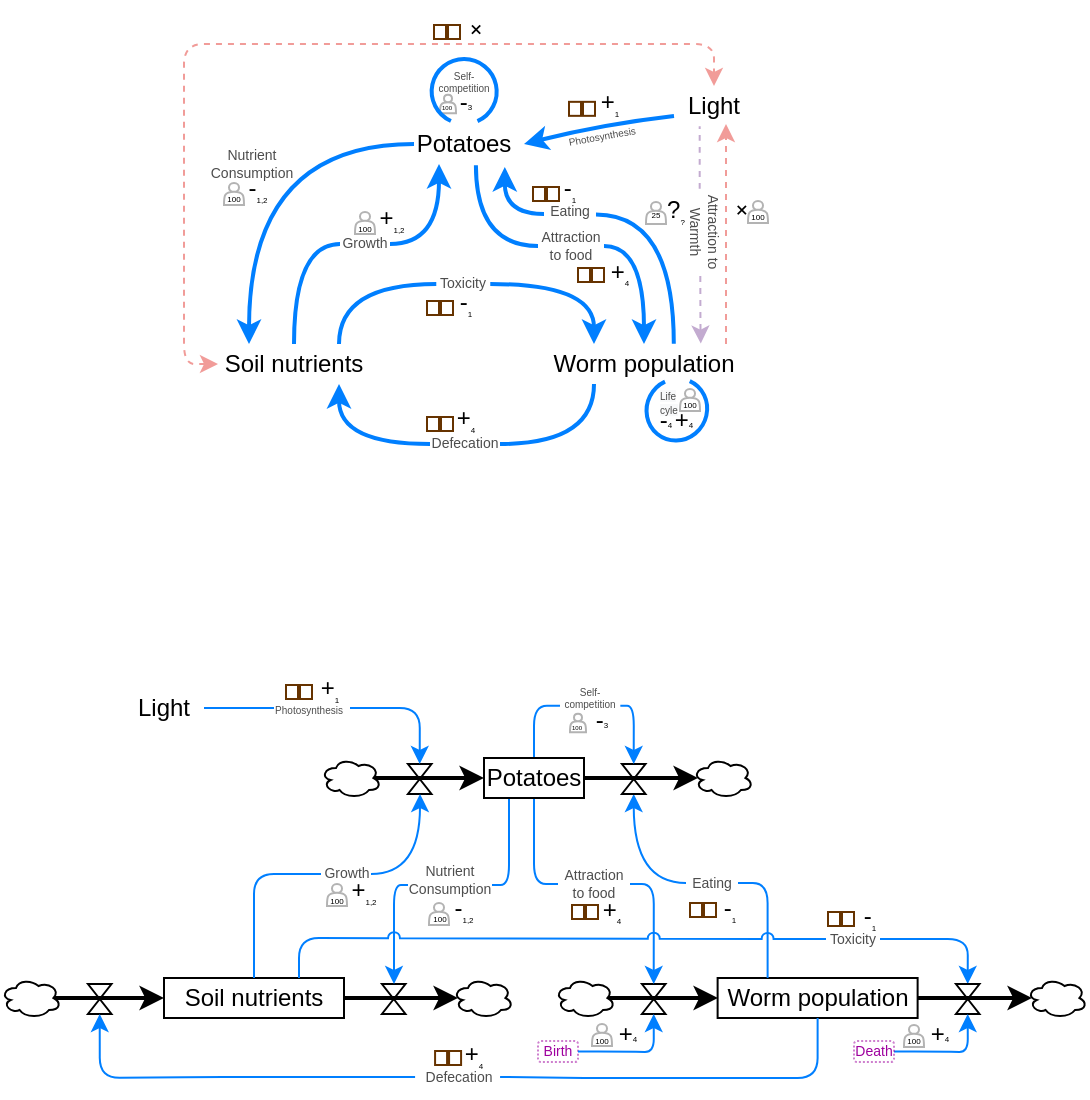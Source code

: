 <mxfile version="13.5.8" type="device"><diagram id="OpW7mURstg65_GHHhpdu" name="Page-1"><mxGraphModel dx="562" dy="325" grid="0" gridSize="10" guides="1" tooltips="1" connect="1" arrows="1" fold="1" page="1" pageScale="1" pageWidth="850" pageHeight="1100" math="0" shadow="0"><root><mxCell id="0"/><mxCell id="1" parent="0"/><mxCell id="hKVIvJN-QkQKPW52g4FX-75" value="" style="verticalLabelPosition=bottom;verticalAlign=top;html=1;shape=mxgraph.basic.arc;startAngle=0.234;endAngle=0.1;rotation=-60;strokeColor=#007FFF;strokeWidth=2;" vertex="1" parent="1"><mxGeometry x="390.81" y="247.8" width="31.23" height="30" as="geometry"/></mxCell><mxCell id="hKVIvJN-QkQKPW52g4FX-64" value="&lt;p style=&quot;line-height: 50%; font-size: 3px;&quot;&gt;&lt;font style=&quot;font-size: 3px; line-height: 33%;&quot;&gt;100&lt;/font&gt;&lt;/p&gt;" style="shape=actor;whiteSpace=wrap;html=1;rounded=0;glass=0;strokeWidth=1;fontSize=3;strokeColor=#B3B3B3;fillColor=none;spacing=2;spacingTop=4;spacingLeft=-1;" vertex="1" parent="1"><mxGeometry x="288" y="105.39" width="8" height="9.22" as="geometry"/></mxCell><mxCell id="hKVIvJN-QkQKPW52g4FX-20" value="" style="verticalLabelPosition=bottom;verticalAlign=top;html=1;shape=mxgraph.basic.arc;startAngle=0.234;endAngle=0.1;rotation=120;strokeColor=#007FFF;strokeWidth=2;" vertex="1" parent="1"><mxGeometry x="283.91" y="87.44" width="32.36" height="32.56" as="geometry"/></mxCell><mxCell id="hKVIvJN-QkQKPW52g4FX-7" style="edgeStyle=orthogonalEdgeStyle;curved=1;orthogonalLoop=1;jettySize=auto;html=1;entryX=0.25;entryY=0;entryDx=0;entryDy=0;strokeColor=#007FFF;strokeWidth=2;exitX=0;exitY=0.5;exitDx=0;exitDy=0;" edge="1" parent="1" source="hKVIvJN-QkQKPW52g4FX-1" target="hKVIvJN-QkQKPW52g4FX-3"><mxGeometry relative="1" as="geometry"><mxPoint x="250" y="130" as="sourcePoint"/><Array as="points"><mxPoint x="193" y="130"/></Array></mxGeometry></mxCell><mxCell id="hKVIvJN-QkQKPW52g4FX-13" style="edgeStyle=orthogonalEdgeStyle;curved=1;orthogonalLoop=1;jettySize=auto;html=1;exitX=1;exitY=0.5;exitDx=0;exitDy=0;entryX=0.5;entryY=0;entryDx=0;entryDy=0;strokeColor=#007FFF;strokeWidth=2;" edge="1" parent="1" source="hKVIvJN-QkQKPW52g4FX-35" target="hKVIvJN-QkQKPW52g4FX-4"><mxGeometry relative="1" as="geometry"><Array as="points"><mxPoint x="390" y="181"/></Array></mxGeometry></mxCell><mxCell id="hKVIvJN-QkQKPW52g4FX-36" style="edgeStyle=orthogonalEdgeStyle;orthogonalLoop=1;jettySize=auto;html=1;exitX=0.619;exitY=1.033;exitDx=0;exitDy=0;entryX=0;entryY=0.5;entryDx=0;entryDy=0;startArrow=none;startFill=0;strokeWidth=2;fontSize=7;fontColor=#4D4D4D;curved=1;strokeColor=#007FFF;endArrow=none;endFill=0;exitPerimeter=0;" edge="1" parent="1" source="hKVIvJN-QkQKPW52g4FX-1" target="hKVIvJN-QkQKPW52g4FX-35"><mxGeometry relative="1" as="geometry"/></mxCell><mxCell id="hKVIvJN-QkQKPW52g4FX-68" style="edgeStyle=orthogonalEdgeStyle;curved=1;orthogonalLoop=1;jettySize=auto;html=1;entryX=0.629;entryY=-0.008;entryDx=0;entryDy=0;entryPerimeter=0;startArrow=none;startFill=0;endArrow=none;endFill=0;strokeColor=#007FFF;strokeWidth=2;fontSize=3;fontColor=#4D4D4D;exitX=1;exitY=0.75;exitDx=0;exitDy=0;" edge="1" parent="1" source="hKVIvJN-QkQKPW52g4FX-69"><mxGeometry relative="1" as="geometry"><mxPoint x="321.55" y="140.66" as="sourcePoint"/><mxPoint x="404.9" y="229.84" as="targetPoint"/><Array as="points"><mxPoint x="405" y="165"/></Array></mxGeometry></mxCell><mxCell id="hKVIvJN-QkQKPW52g4FX-1" value="Potatoes" style="text;html=1;strokeColor=none;fillColor=none;align=center;verticalAlign=middle;whiteSpace=wrap;rounded=0;" vertex="1" parent="1"><mxGeometry x="275" y="120" width="50" height="20" as="geometry"/></mxCell><mxCell id="hKVIvJN-QkQKPW52g4FX-2" value="Light" style="text;html=1;strokeColor=none;fillColor=none;align=center;verticalAlign=middle;whiteSpace=wrap;rounded=0;" vertex="1" parent="1"><mxGeometry x="405" y="101" width="40" height="20" as="geometry"/></mxCell><mxCell id="hKVIvJN-QkQKPW52g4FX-8" style="edgeStyle=orthogonalEdgeStyle;curved=1;orthogonalLoop=1;jettySize=auto;html=1;exitX=1;exitY=0.5;exitDx=0;exitDy=0;entryX=0.25;entryY=1;entryDx=0;entryDy=0;strokeColor=#007FFF;strokeWidth=2;" edge="1" parent="1" source="hKVIvJN-QkQKPW52g4FX-54" target="hKVIvJN-QkQKPW52g4FX-1"><mxGeometry relative="1" as="geometry"><Array as="points"><mxPoint x="288" y="180"/></Array></mxGeometry></mxCell><mxCell id="hKVIvJN-QkQKPW52g4FX-9" style="edgeStyle=orthogonalEdgeStyle;curved=1;orthogonalLoop=1;jettySize=auto;html=1;exitX=1;exitY=0.5;exitDx=0;exitDy=0;entryX=0.25;entryY=0;entryDx=0;entryDy=0;strokeColor=#007FFF;strokeWidth=2;" edge="1" parent="1" source="hKVIvJN-QkQKPW52g4FX-40" target="hKVIvJN-QkQKPW52g4FX-4"><mxGeometry relative="1" as="geometry"><Array as="points"><mxPoint x="365" y="200"/></Array></mxGeometry></mxCell><mxCell id="hKVIvJN-QkQKPW52g4FX-27" style="edgeStyle=orthogonalEdgeStyle;orthogonalLoop=1;jettySize=auto;html=1;exitX=0;exitY=0.5;exitDx=0;exitDy=0;strokeWidth=1;rounded=1;dashed=1;strokeColor=#F19C99;startArrow=classic;startFill=1;entryX=0.5;entryY=0;entryDx=0;entryDy=0;" edge="1" parent="1" target="hKVIvJN-QkQKPW52g4FX-2"><mxGeometry relative="1" as="geometry"><mxPoint x="177" y="240" as="sourcePoint"/><mxPoint x="412" y="100" as="targetPoint"/><Array as="points"><mxPoint x="160" y="240"/><mxPoint x="160" y="80"/><mxPoint x="425" y="80"/></Array></mxGeometry></mxCell><mxCell id="hKVIvJN-QkQKPW52g4FX-41" style="edgeStyle=orthogonalEdgeStyle;curved=1;orthogonalLoop=1;jettySize=auto;html=1;exitX=0.75;exitY=0;exitDx=0;exitDy=0;entryX=0;entryY=0.5;entryDx=0;entryDy=0;startArrow=none;startFill=0;endArrow=none;endFill=0;strokeColor=#007FFF;strokeWidth=2;fontSize=7;fontColor=#4D4D4D;" edge="1" parent="1" source="hKVIvJN-QkQKPW52g4FX-3" target="hKVIvJN-QkQKPW52g4FX-40"><mxGeometry relative="1" as="geometry"/></mxCell><mxCell id="hKVIvJN-QkQKPW52g4FX-3" value="Soil nutrients" style="text;html=1;strokeColor=none;fillColor=none;align=center;verticalAlign=middle;whiteSpace=wrap;rounded=0;" vertex="1" parent="1"><mxGeometry x="170" y="230" width="90" height="20" as="geometry"/></mxCell><mxCell id="hKVIvJN-QkQKPW52g4FX-10" style="edgeStyle=orthogonalEdgeStyle;curved=1;orthogonalLoop=1;jettySize=auto;html=1;exitX=0;exitY=0.5;exitDx=0;exitDy=0;entryX=0.75;entryY=1;entryDx=0;entryDy=0;strokeColor=#007FFF;strokeWidth=2;" edge="1" parent="1" source="hKVIvJN-QkQKPW52g4FX-37" target="hKVIvJN-QkQKPW52g4FX-3"><mxGeometry relative="1" as="geometry"><Array as="points"/></mxGeometry></mxCell><mxCell id="hKVIvJN-QkQKPW52g4FX-28" style="edgeStyle=orthogonalEdgeStyle;rounded=1;orthogonalLoop=1;jettySize=auto;html=1;dashed=1;strokeWidth=1;strokeColor=#F19C99;exitX=0.75;exitY=0;exitDx=0;exitDy=0;" edge="1" parent="1"><mxGeometry relative="1" as="geometry"><mxPoint x="431" y="230" as="sourcePoint"/><mxPoint x="431" y="120" as="targetPoint"/><Array as="points"><mxPoint x="431" y="190"/><mxPoint x="431" y="190"/></Array></mxGeometry></mxCell><mxCell id="hKVIvJN-QkQKPW52g4FX-39" style="edgeStyle=orthogonalEdgeStyle;curved=1;orthogonalLoop=1;jettySize=auto;html=1;exitX=0.25;exitY=1;exitDx=0;exitDy=0;entryX=1;entryY=0.5;entryDx=0;entryDy=0;startArrow=none;startFill=0;endArrow=none;endFill=0;strokeColor=#007FFF;strokeWidth=2;fontSize=7;fontColor=#4D4D4D;" edge="1" parent="1" source="hKVIvJN-QkQKPW52g4FX-4" target="hKVIvJN-QkQKPW52g4FX-37"><mxGeometry relative="1" as="geometry"/></mxCell><mxCell id="hKVIvJN-QkQKPW52g4FX-4" value="Worm population" style="text;html=1;strokeColor=none;fillColor=none;align=center;verticalAlign=middle;whiteSpace=wrap;rounded=0;" vertex="1" parent="1"><mxGeometry x="340" y="230" width="100" height="20" as="geometry"/></mxCell><mxCell id="hKVIvJN-QkQKPW52g4FX-5" value="" style="endArrow=classic;html=1;exitX=0;exitY=0.75;exitDx=0;exitDy=0;curved=1;strokeWidth=2;strokeColor=#007FFF;" edge="1" parent="1" source="hKVIvJN-QkQKPW52g4FX-2"><mxGeometry width="50" height="50" relative="1" as="geometry"><mxPoint x="270" y="860" as="sourcePoint"/><mxPoint x="330" y="130" as="targetPoint"/><Array as="points"><mxPoint x="370" y="120"/></Array></mxGeometry></mxCell><mxCell id="hKVIvJN-QkQKPW52g4FX-14" value="-&lt;sub style=&quot;font-size: 4px&quot;&gt;1,2&lt;/sub&gt;" style="text;html=1;strokeColor=none;fillColor=none;align=center;verticalAlign=middle;whiteSpace=wrap;rounded=0;" vertex="1" parent="1"><mxGeometry x="187" y="143" width="20" height="20" as="geometry"/></mxCell><mxCell id="hKVIvJN-QkQKPW52g4FX-15" value="-&lt;span style=&quot;font-size: 4px&quot;&gt;3&lt;/span&gt;" style="text;html=1;strokeColor=none;fillColor=none;align=center;verticalAlign=middle;whiteSpace=wrap;rounded=0;" vertex="1" parent="1"><mxGeometry x="290.64" y="99" width="20" height="20" as="geometry"/></mxCell><mxCell id="hKVIvJN-QkQKPW52g4FX-21" value="+&lt;sub style=&quot;font-size: 4px&quot;&gt;1,2&lt;/sub&gt;" style="text;html=1;strokeColor=none;fillColor=none;align=center;verticalAlign=middle;whiteSpace=wrap;rounded=0;" vertex="1" parent="1"><mxGeometry x="254" y="158" width="20" height="20" as="geometry"/></mxCell><mxCell id="hKVIvJN-QkQKPW52g4FX-22" value="+&lt;sub style=&quot;font-size: 4px&quot;&gt;4&lt;/sub&gt;" style="text;html=1;strokeColor=none;fillColor=none;align=center;verticalAlign=middle;whiteSpace=wrap;rounded=0;" vertex="1" parent="1"><mxGeometry x="291" y="258" width="20" height="20" as="geometry"/></mxCell><mxCell id="hKVIvJN-QkQKPW52g4FX-23" value="-&lt;sub style=&quot;font-size: 4px&quot;&gt;1&lt;/sub&gt;" style="text;html=1;strokeColor=none;fillColor=none;align=center;verticalAlign=middle;whiteSpace=wrap;rounded=0;" vertex="1" parent="1"><mxGeometry x="291" y="200" width="20" height="20" as="geometry"/></mxCell><mxCell id="hKVIvJN-QkQKPW52g4FX-24" value="+&lt;sub style=&quot;font-size: 4px&quot;&gt;1&lt;/sub&gt;" style="text;html=1;strokeColor=none;fillColor=none;align=center;verticalAlign=middle;whiteSpace=wrap;rounded=0;" vertex="1" parent="1"><mxGeometry x="363" y="100.42" width="20" height="20" as="geometry"/></mxCell><mxCell id="hKVIvJN-QkQKPW52g4FX-25" value="+&lt;font size=&quot;1&quot;&gt;&lt;sub style=&quot;font-size: 4px&quot;&gt;4&lt;/sub&gt;&lt;/font&gt;" style="text;html=1;strokeColor=none;fillColor=none;align=center;verticalAlign=middle;whiteSpace=wrap;rounded=0;" vertex="1" parent="1"><mxGeometry x="368" y="184" width="20" height="20" as="geometry"/></mxCell><mxCell id="hKVIvJN-QkQKPW52g4FX-29" value="+" style="text;html=1;strokeColor=none;fillColor=none;align=center;verticalAlign=middle;whiteSpace=wrap;rounded=0;rotation=45;" vertex="1" parent="1"><mxGeometry x="296.27" y="63" width="20" height="20" as="geometry"/></mxCell><mxCell id="hKVIvJN-QkQKPW52g4FX-30" value="+" style="text;html=1;strokeColor=none;fillColor=none;align=center;verticalAlign=middle;whiteSpace=wrap;rounded=0;rotation=45;" vertex="1" parent="1"><mxGeometry x="429" y="153" width="20" height="20" as="geometry"/></mxCell><mxCell id="hKVIvJN-QkQKPW52g4FX-33" value="?&lt;sub style=&quot;font-size: 4px&quot;&gt;?&lt;/sub&gt;" style="text;html=1;strokeColor=none;fillColor=none;align=center;verticalAlign=middle;whiteSpace=wrap;rounded=0;" vertex="1" parent="1"><mxGeometry x="396" y="154" width="20" height="20" as="geometry"/></mxCell><mxCell id="hKVIvJN-QkQKPW52g4FX-35" value="Attraction&lt;br&gt;to food" style="text;html=1;strokeColor=none;fillColor=none;align=center;verticalAlign=middle;whiteSpace=wrap;rounded=0;fontSize=7;fontColor=#4D4D4D;" vertex="1" parent="1"><mxGeometry x="337" y="171" width="33" height="20" as="geometry"/></mxCell><mxCell id="hKVIvJN-QkQKPW52g4FX-37" value="Defecation" style="text;html=1;strokeColor=none;fillColor=none;align=center;verticalAlign=middle;whiteSpace=wrap;rounded=0;fontSize=7;fontColor=#4D4D4D;" vertex="1" parent="1"><mxGeometry x="283" y="270" width="35" height="20" as="geometry"/></mxCell><mxCell id="hKVIvJN-QkQKPW52g4FX-40" value="Toxicity" style="text;html=1;strokeColor=none;fillColor=none;align=center;verticalAlign=middle;whiteSpace=wrap;rounded=0;fontSize=7;fontColor=#4D4D4D;" vertex="1" parent="1"><mxGeometry x="286.14" y="190" width="27" height="20" as="geometry"/></mxCell><mxCell id="hKVIvJN-QkQKPW52g4FX-44" style="edgeStyle=orthogonalEdgeStyle;curved=1;orthogonalLoop=1;jettySize=auto;html=1;entryX=0.624;entryY=-0.01;entryDx=0;entryDy=0;entryPerimeter=0;startArrow=none;startFill=0;endArrow=classic;endFill=1;strokeWidth=1;fontSize=7;fontColor=#4D4D4D;strokeColor=#C3ABD0;dashed=1;exitX=0.999;exitY=0.571;exitDx=0;exitDy=0;exitPerimeter=0;" edge="1" parent="1" source="hKVIvJN-QkQKPW52g4FX-42"><mxGeometry relative="1" as="geometry"><mxPoint x="418" y="178" as="sourcePoint"/><mxPoint x="418.4" y="229.8" as="targetPoint"/><Array as="points"><mxPoint x="418" y="220"/><mxPoint x="418" y="220"/></Array></mxGeometry></mxCell><mxCell id="hKVIvJN-QkQKPW52g4FX-45" style="edgeStyle=orthogonalEdgeStyle;curved=1;orthogonalLoop=1;jettySize=auto;html=1;exitX=0.009;exitY=0.579;exitDx=0;exitDy=0;entryX=0.321;entryY=1.007;entryDx=0;entryDy=0;entryPerimeter=0;dashed=1;startArrow=none;startFill=0;endArrow=none;endFill=0;strokeColor=#C3ABD0;strokeWidth=1;fontSize=7;fontColor=#4D4D4D;exitPerimeter=0;" edge="1" parent="1" source="hKVIvJN-QkQKPW52g4FX-42" target="hKVIvJN-QkQKPW52g4FX-2"><mxGeometry relative="1" as="geometry"/></mxCell><mxCell id="hKVIvJN-QkQKPW52g4FX-42" value="Attraction to &lt;br&gt;Warmth" style="text;html=1;strokeColor=none;fillColor=none;align=center;verticalAlign=middle;whiteSpace=wrap;rounded=0;fontSize=7;fontColor=#4D4D4D;rotation=90;spacingTop=2;" vertex="1" parent="1"><mxGeometry x="399" y="154" width="44" height="40" as="geometry"/></mxCell><mxCell id="hKVIvJN-QkQKPW52g4FX-46" value="Photosynthesis" style="text;html=1;strokeColor=none;fillColor=none;align=center;verticalAlign=middle;whiteSpace=wrap;rounded=0;fontSize=5;fontColor=#4D4D4D;rotation=-10;" vertex="1" parent="1"><mxGeometry x="354" y="115.42" width="30" height="20" as="geometry"/></mxCell><mxCell id="hKVIvJN-QkQKPW52g4FX-47" value="Self-competition" style="text;html=1;strokeColor=none;fillColor=none;align=center;verticalAlign=middle;whiteSpace=wrap;rounded=0;fontSize=5;fontColor=#4D4D4D;rotation=0;arcSize=0;glass=0;" vertex="1" parent="1"><mxGeometry x="285.0" y="88.42" width="30.17" height="20" as="geometry"/></mxCell><mxCell id="hKVIvJN-QkQKPW52g4FX-48" value="Nutrient&lt;br&gt;Consumption" style="text;html=1;strokeColor=none;fillColor=none;align=center;verticalAlign=middle;whiteSpace=wrap;rounded=0;fontSize=7;fontColor=#4D4D4D;rotation=0;" vertex="1" parent="1"><mxGeometry x="173" y="135.42" width="42" height="10" as="geometry"/></mxCell><mxCell id="hKVIvJN-QkQKPW52g4FX-54" value="Growth" style="text;html=1;strokeColor=none;fillColor=none;align=center;verticalAlign=middle;whiteSpace=wrap;rounded=0;fontSize=7;fontColor=#4D4D4D;rotation=0;" vertex="1" parent="1"><mxGeometry x="238" y="175" width="25" height="10" as="geometry"/></mxCell><mxCell id="hKVIvJN-QkQKPW52g4FX-55" style="edgeStyle=orthogonalEdgeStyle;curved=1;orthogonalLoop=1;jettySize=auto;html=1;exitX=0.5;exitY=0;exitDx=0;exitDy=0;entryX=0;entryY=0.5;entryDx=0;entryDy=0;strokeColor=#007FFF;strokeWidth=2;endArrow=none;endFill=0;" edge="1" parent="1" source="hKVIvJN-QkQKPW52g4FX-3" target="hKVIvJN-QkQKPW52g4FX-54"><mxGeometry relative="1" as="geometry"><mxPoint x="215" y="230" as="sourcePoint"/><mxPoint x="287.5" y="140" as="targetPoint"/></mxGeometry></mxCell><mxCell id="hKVIvJN-QkQKPW52g4FX-57" value="&lt;p style=&quot;line-height: 50%&quot;&gt;&lt;font style=&quot;font-size: 4px ; line-height: 33%&quot;&gt;25&lt;/font&gt;&lt;/p&gt;" style="shape=actor;whiteSpace=wrap;html=1;rounded=0;glass=0;strokeWidth=1;fontSize=5;strokeColor=#B3B3B3;fillColor=none;spacing=2;spacingTop=1;" vertex="1" parent="1"><mxGeometry x="391" y="159" width="10" height="11" as="geometry"/></mxCell><mxCell id="hKVIvJN-QkQKPW52g4FX-58" value="" style="shape=process;whiteSpace=wrap;html=1;backgroundOutline=1;rounded=0;glass=0;strokeWidth=1;fillColor=none;gradientColor=none;fontSize=5;fontColor=#4D4D4D;size=0.5;strokeColor=#663300;" vertex="1" parent="1"><mxGeometry x="281.5" y="208.5" width="13" height="7" as="geometry"/></mxCell><mxCell id="hKVIvJN-QkQKPW52g4FX-60" value="" style="shape=process;whiteSpace=wrap;html=1;backgroundOutline=1;rounded=0;glass=0;strokeWidth=1;fillColor=none;gradientColor=none;fontSize=5;fontColor=#4D4D4D;size=0.5;strokeColor=#663300;" vertex="1" parent="1"><mxGeometry x="281.5" y="266.5" width="13" height="7" as="geometry"/></mxCell><mxCell id="hKVIvJN-QkQKPW52g4FX-61" value="" style="shape=process;whiteSpace=wrap;html=1;backgroundOutline=1;rounded=0;glass=0;strokeWidth=1;fillColor=none;gradientColor=none;fontSize=5;fontColor=#4D4D4D;size=0.5;strokeColor=#663300;" vertex="1" parent="1"><mxGeometry x="357" y="192" width="13" height="7" as="geometry"/></mxCell><mxCell id="hKVIvJN-QkQKPW52g4FX-62" value="&lt;p style=&quot;line-height: 50%; font-size: 4px;&quot;&gt;&lt;font style=&quot;font-size: 4px; line-height: 33%;&quot;&gt;100&lt;/font&gt;&lt;/p&gt;" style="shape=actor;whiteSpace=wrap;html=1;rounded=0;glass=0;strokeWidth=1;fontSize=4;strokeColor=#B3B3B3;fillColor=none;spacing=2;spacingTop=4;" vertex="1" parent="1"><mxGeometry x="180" y="149.5" width="10" height="11" as="geometry"/></mxCell><mxCell id="hKVIvJN-QkQKPW52g4FX-63" value="&lt;p style=&quot;line-height: 50%; font-size: 4px;&quot;&gt;&lt;font style=&quot;font-size: 4px ; line-height: 33%&quot;&gt;100&lt;/font&gt;&lt;/p&gt;" style="shape=actor;whiteSpace=wrap;html=1;rounded=0;glass=0;strokeWidth=1;fontSize=4;strokeColor=#B3B3B3;fillColor=none;spacing=2;spacingTop=4;spacingLeft=-1;" vertex="1" parent="1"><mxGeometry x="245.5" y="164" width="10" height="11" as="geometry"/></mxCell><mxCell id="hKVIvJN-QkQKPW52g4FX-65" value="" style="shape=process;whiteSpace=wrap;html=1;backgroundOutline=1;rounded=0;glass=0;strokeWidth=1;fillColor=none;gradientColor=none;fontSize=5;fontColor=#4D4D4D;size=0.5;strokeColor=#663300;" vertex="1" parent="1"><mxGeometry x="352.5" y="108.92" width="13" height="7" as="geometry"/></mxCell><mxCell id="hKVIvJN-QkQKPW52g4FX-66" value="" style="shape=process;whiteSpace=wrap;html=1;backgroundOutline=1;rounded=0;glass=0;strokeWidth=1;fillColor=none;gradientColor=none;fontSize=5;fontColor=#4D4D4D;size=0.5;strokeColor=#663300;" vertex="1" parent="1"><mxGeometry x="285" y="70.5" width="13" height="7" as="geometry"/></mxCell><mxCell id="hKVIvJN-QkQKPW52g4FX-67" value="&lt;p style=&quot;line-height: 50%; font-size: 4px;&quot;&gt;&lt;font style=&quot;font-size: 4px; line-height: 33%;&quot;&gt;100&lt;/font&gt;&lt;/p&gt;" style="shape=actor;whiteSpace=wrap;html=1;rounded=0;glass=0;strokeWidth=1;fontSize=4;strokeColor=#B3B3B3;fillColor=none;spacing=2;spacingTop=4;" vertex="1" parent="1"><mxGeometry x="442" y="158.5" width="10" height="11" as="geometry"/></mxCell><mxCell id="hKVIvJN-QkQKPW52g4FX-69" value="Eating" style="text;html=1;strokeColor=none;fillColor=none;align=center;verticalAlign=middle;whiteSpace=wrap;rounded=0;fontSize=7;fontColor=#4D4D4D;" vertex="1" parent="1"><mxGeometry x="340" y="160" width="26" height="7" as="geometry"/></mxCell><mxCell id="hKVIvJN-QkQKPW52g4FX-70" style="edgeStyle=orthogonalEdgeStyle;curved=1;orthogonalLoop=1;jettySize=auto;html=1;startArrow=classic;startFill=1;endArrow=none;endFill=0;strokeColor=#007FFF;strokeWidth=2;fontSize=3;fontColor=#4D4D4D;exitX=0.908;exitY=1.075;exitDx=0;exitDy=0;exitPerimeter=0;" edge="1" parent="1" source="hKVIvJN-QkQKPW52g4FX-1"><mxGeometry relative="1" as="geometry"><mxPoint x="322" y="140.0" as="sourcePoint"/><mxPoint x="340" y="165" as="targetPoint"/><Array as="points"><mxPoint x="320" y="165"/><mxPoint x="340" y="165"/></Array></mxGeometry></mxCell><mxCell id="hKVIvJN-QkQKPW52g4FX-72" value="-&lt;sub style=&quot;font-size: 4px&quot;&gt;1&lt;/sub&gt;" style="text;html=1;strokeColor=none;fillColor=none;align=center;verticalAlign=middle;whiteSpace=wrap;rounded=0;" vertex="1" parent="1"><mxGeometry x="343" y="143" width="20" height="20" as="geometry"/></mxCell><mxCell id="hKVIvJN-QkQKPW52g4FX-73" value="" style="shape=process;whiteSpace=wrap;html=1;backgroundOutline=1;rounded=0;glass=0;strokeWidth=1;fillColor=none;gradientColor=none;fontSize=5;fontColor=#4D4D4D;size=0.5;strokeColor=#663300;" vertex="1" parent="1"><mxGeometry x="334.5" y="151.5" width="13" height="7" as="geometry"/></mxCell><mxCell id="hKVIvJN-QkQKPW52g4FX-76" value="&lt;span style=&quot;color: rgb(77 , 77 , 77) ; font-family: &amp;#34;helvetica&amp;#34; ; font-size: 5px ; font-style: normal ; font-weight: 400 ; letter-spacing: normal ; text-align: center ; text-indent: 0px ; text-transform: none ; word-spacing: 0px ; background-color: rgb(248 , 249 , 250) ; display: inline ; float: none&quot;&gt;Life&lt;br&gt;cyle&lt;br&gt;&lt;/span&gt;" style="text;whiteSpace=wrap;html=1;fontSize=3;fontColor=#4D4D4D;spacing=0;" vertex="1" parent="1"><mxGeometry x="398.04" y="247.8" width="20" height="10" as="geometry"/></mxCell><mxCell id="hKVIvJN-QkQKPW52g4FX-77" value="-&lt;span style=&quot;font-size: 4px&quot;&gt;4&lt;/span&gt;" style="text;html=1;strokeColor=none;fillColor=none;align=center;verticalAlign=middle;whiteSpace=wrap;rounded=0;" vertex="1" parent="1"><mxGeometry x="391" y="258" width="20" height="20" as="geometry"/></mxCell><mxCell id="hKVIvJN-QkQKPW52g4FX-78" value="+&lt;span style=&quot;font-size: 4px&quot;&gt;4&lt;/span&gt;" style="text;html=1;strokeColor=none;fillColor=none;align=center;verticalAlign=middle;whiteSpace=wrap;rounded=0;" vertex="1" parent="1"><mxGeometry x="400" y="257.8" width="20" height="20" as="geometry"/></mxCell><mxCell id="hKVIvJN-QkQKPW52g4FX-79" value="&lt;p style=&quot;line-height: 50%; font-size: 4px;&quot;&gt;&lt;font style=&quot;font-size: 4px; line-height: 33%;&quot;&gt;100&lt;/font&gt;&lt;/p&gt;" style="shape=actor;whiteSpace=wrap;html=1;rounded=0;glass=0;strokeWidth=1;fontSize=4;strokeColor=#B3B3B3;fillColor=none;spacing=2;spacingTop=4;" vertex="1" parent="1"><mxGeometry x="408" y="252.5" width="10" height="11" as="geometry"/></mxCell><mxCell id="hKVIvJN-QkQKPW52g4FX-196" style="edgeStyle=orthogonalEdgeStyle;jumpStyle=none;orthogonalLoop=1;jettySize=auto;html=1;exitX=0.5;exitY=0;exitDx=0;exitDy=0;entryX=0;entryY=0.75;entryDx=0;entryDy=0;startArrow=none;startFill=0;endArrow=none;endFill=0;strokeWidth=1;fontSize=3;fontColor=#4D4D4D;strokeColor=#007FFF;rounded=1;" edge="1" parent="1" source="hKVIvJN-QkQKPW52g4FX-88" target="hKVIvJN-QkQKPW52g4FX-194"><mxGeometry relative="1" as="geometry"><Array as="points"><mxPoint x="335" y="411"/></Array></mxGeometry></mxCell><mxCell id="hKVIvJN-QkQKPW52g4FX-213" style="edgeStyle=orthogonalEdgeStyle;jumpStyle=none;orthogonalLoop=1;jettySize=auto;html=1;exitX=0.5;exitY=1;exitDx=0;exitDy=0;entryX=0;entryY=0.5;entryDx=0;entryDy=0;startArrow=none;startFill=0;endArrow=none;endFill=0;strokeColor=#007FFF;strokeWidth=1;fontSize=3;fontColor=#4D4D4D;rounded=1;" edge="1" parent="1"><mxGeometry relative="1" as="geometry"><mxPoint x="335" y="457" as="sourcePoint"/><mxPoint x="347" y="500" as="targetPoint"/><Array as="points"><mxPoint x="335" y="500"/></Array></mxGeometry></mxCell><mxCell id="hKVIvJN-QkQKPW52g4FX-199" style="edgeStyle=orthogonalEdgeStyle;jumpStyle=none;orthogonalLoop=1;jettySize=auto;html=1;exitX=1;exitY=0.5;exitDx=0;exitDy=0;entryX=0.5;entryY=0;entryDx=0;entryDy=0;startArrow=none;startFill=0;endArrow=classic;endFill=1;strokeColor=#007FFF;strokeWidth=1;fontSize=3;fontColor=#4D4D4D;rounded=1;" edge="1" parent="1" source="hKVIvJN-QkQKPW52g4FX-201" target="hKVIvJN-QkQKPW52g4FX-176"><mxGeometry relative="1" as="geometry"/></mxCell><mxCell id="hKVIvJN-QkQKPW52g4FX-94" value="Soil nutrients" style="text;html=1;fillColor=none;align=center;verticalAlign=middle;whiteSpace=wrap;rounded=0;strokeColor=#000000;" vertex="1" parent="1"><mxGeometry x="150" y="547" width="90" height="20" as="geometry"/></mxCell><mxCell id="hKVIvJN-QkQKPW52g4FX-214" style="edgeStyle=orthogonalEdgeStyle;curved=1;jumpStyle=none;orthogonalLoop=1;jettySize=auto;html=1;exitX=0;exitY=0.5;exitDx=0;exitDy=0;entryX=0.5;entryY=1;entryDx=0;entryDy=0;startArrow=none;startFill=0;endArrow=classic;endFill=1;strokeColor=#007FFF;strokeWidth=1;fontSize=3;fontColor=#4D4D4D;" edge="1" parent="1" source="hKVIvJN-QkQKPW52g4FX-217" target="hKVIvJN-QkQKPW52g4FX-167"><mxGeometry relative="1" as="geometry"/></mxCell><mxCell id="hKVIvJN-QkQKPW52g4FX-98" value="Worm population" style="text;html=1;fillColor=none;align=center;verticalAlign=middle;whiteSpace=wrap;rounded=0;strokeColor=#000000;" vertex="1" parent="1"><mxGeometry x="426.81" y="547" width="100" height="20" as="geometry"/></mxCell><mxCell id="hKVIvJN-QkQKPW52g4FX-151" value="" style="group" vertex="1" connectable="0" parent="1"><mxGeometry x="93" y="550" width="57" height="15" as="geometry"/></mxCell><mxCell id="hKVIvJN-QkQKPW52g4FX-147" value="" style="endArrow=classic;html=1;strokeColor=#000000;strokeWidth=2;fontSize=3;fontColor=#4D4D4D;" edge="1" parent="hKVIvJN-QkQKPW52g4FX-151"><mxGeometry relative="1" as="geometry"><mxPoint y="7" as="sourcePoint"/><mxPoint x="57" y="7" as="targetPoint"/></mxGeometry></mxCell><mxCell id="hKVIvJN-QkQKPW52g4FX-148" value="" style="shape=cloud;html=1;outlineConnect=0;" vertex="1" parent="hKVIvJN-QkQKPW52g4FX-147"><mxGeometry width="30" height="20" relative="1" as="geometry"><mxPoint x="-53" y="-10" as="offset"/></mxGeometry></mxCell><mxCell id="hKVIvJN-QkQKPW52g4FX-149" value="" style="shape=collate;whiteSpace=wrap;html=1;rounded=0;glass=0;strokeColor=#000000;strokeWidth=1;fillColor=none;gradientColor=none;fontSize=3;fontColor=#4D4D4D;" vertex="1" parent="hKVIvJN-QkQKPW52g4FX-151"><mxGeometry x="18.973" width="11.77" height="15" as="geometry"/></mxCell><mxCell id="hKVIvJN-QkQKPW52g4FX-152" value="" style="group" vertex="1" connectable="0" parent="1"><mxGeometry x="370" y="550" width="57" height="15" as="geometry"/></mxCell><mxCell id="hKVIvJN-QkQKPW52g4FX-153" value="" style="endArrow=classic;html=1;strokeColor=#000000;strokeWidth=2;fontSize=3;fontColor=#4D4D4D;" edge="1" parent="hKVIvJN-QkQKPW52g4FX-152"><mxGeometry relative="1" as="geometry"><mxPoint y="7" as="sourcePoint"/><mxPoint x="57" y="7" as="targetPoint"/></mxGeometry></mxCell><mxCell id="hKVIvJN-QkQKPW52g4FX-154" value="" style="shape=cloud;html=1;outlineConnect=0;" vertex="1" parent="hKVIvJN-QkQKPW52g4FX-153"><mxGeometry width="30" height="20" relative="1" as="geometry"><mxPoint x="-53" y="-10" as="offset"/></mxGeometry></mxCell><mxCell id="hKVIvJN-QkQKPW52g4FX-155" value="" style="shape=collate;whiteSpace=wrap;html=1;rounded=0;glass=0;strokeColor=#000000;strokeWidth=1;fillColor=none;gradientColor=none;fontSize=3;fontColor=#4D4D4D;" vertex="1" parent="hKVIvJN-QkQKPW52g4FX-152"><mxGeometry x="18.973" width="11.77" height="15" as="geometry"/></mxCell><mxCell id="hKVIvJN-QkQKPW52g4FX-157" value="" style="group" vertex="1" connectable="0" parent="1"><mxGeometry x="253" y="440" width="57" height="15" as="geometry"/></mxCell><mxCell id="hKVIvJN-QkQKPW52g4FX-158" value="" style="endArrow=classic;html=1;strokeColor=#000000;strokeWidth=2;fontSize=3;fontColor=#4D4D4D;" edge="1" parent="hKVIvJN-QkQKPW52g4FX-157"><mxGeometry relative="1" as="geometry"><mxPoint y="7" as="sourcePoint"/><mxPoint x="57" y="7" as="targetPoint"/></mxGeometry></mxCell><mxCell id="hKVIvJN-QkQKPW52g4FX-159" value="" style="shape=cloud;html=1;outlineConnect=0;" vertex="1" parent="hKVIvJN-QkQKPW52g4FX-158"><mxGeometry width="30" height="20" relative="1" as="geometry"><mxPoint x="-53" y="-10" as="offset"/></mxGeometry></mxCell><mxCell id="hKVIvJN-QkQKPW52g4FX-160" value="" style="shape=collate;whiteSpace=wrap;html=1;rounded=0;glass=0;strokeColor=#000000;strokeWidth=1;fillColor=none;gradientColor=none;fontSize=3;fontColor=#4D4D4D;" vertex="1" parent="hKVIvJN-QkQKPW52g4FX-157"><mxGeometry x="18.973" width="11.77" height="15" as="geometry"/></mxCell><mxCell id="hKVIvJN-QkQKPW52g4FX-168" value="" style="group" vertex="1" connectable="0" parent="1"><mxGeometry x="360" y="440" width="57" height="15" as="geometry"/></mxCell><mxCell id="hKVIvJN-QkQKPW52g4FX-165" value="" style="endArrow=classic;html=1;strokeColor=#000000;strokeWidth=2;fontSize=3;fontColor=#4D4D4D;" edge="1" parent="hKVIvJN-QkQKPW52g4FX-168"><mxGeometry relative="1" as="geometry"><mxPoint y="7" as="sourcePoint"/><mxPoint x="57" y="7" as="targetPoint"/></mxGeometry></mxCell><mxCell id="hKVIvJN-QkQKPW52g4FX-166" value="" style="shape=cloud;html=1;outlineConnect=0;" vertex="1" parent="hKVIvJN-QkQKPW52g4FX-165"><mxGeometry width="30" height="20" relative="1" as="geometry"><mxPoint x="26" y="-10" as="offset"/></mxGeometry></mxCell><mxCell id="hKVIvJN-QkQKPW52g4FX-167" value="" style="shape=collate;whiteSpace=wrap;html=1;rounded=0;glass=0;strokeColor=#000000;strokeWidth=1;fillColor=none;gradientColor=none;fontSize=3;fontColor=#4D4D4D;" vertex="1" parent="hKVIvJN-QkQKPW52g4FX-168"><mxGeometry x="18.973" width="11.77" height="15" as="geometry"/></mxCell><mxCell id="hKVIvJN-QkQKPW52g4FX-169" value="" style="group" vertex="1" connectable="0" parent="1"><mxGeometry x="240" y="550" width="57" height="15" as="geometry"/></mxCell><mxCell id="hKVIvJN-QkQKPW52g4FX-170" value="" style="endArrow=classic;html=1;strokeColor=#000000;strokeWidth=2;fontSize=3;fontColor=#4D4D4D;" edge="1" parent="hKVIvJN-QkQKPW52g4FX-169"><mxGeometry relative="1" as="geometry"><mxPoint y="7" as="sourcePoint"/><mxPoint x="57" y="7" as="targetPoint"/></mxGeometry></mxCell><mxCell id="hKVIvJN-QkQKPW52g4FX-171" value="" style="shape=cloud;html=1;outlineConnect=0;" vertex="1" parent="hKVIvJN-QkQKPW52g4FX-170"><mxGeometry width="30" height="20" relative="1" as="geometry"><mxPoint x="26" y="-10" as="offset"/></mxGeometry></mxCell><mxCell id="hKVIvJN-QkQKPW52g4FX-172" value="" style="shape=collate;whiteSpace=wrap;html=1;rounded=0;glass=0;strokeColor=#000000;strokeWidth=1;fillColor=none;gradientColor=none;fontSize=3;fontColor=#4D4D4D;" vertex="1" parent="hKVIvJN-QkQKPW52g4FX-169"><mxGeometry x="18.973" width="11.77" height="15" as="geometry"/></mxCell><mxCell id="hKVIvJN-QkQKPW52g4FX-173" value="" style="group" vertex="1" connectable="0" parent="1"><mxGeometry x="527" y="550" width="57" height="15" as="geometry"/></mxCell><mxCell id="hKVIvJN-QkQKPW52g4FX-174" value="" style="endArrow=classic;html=1;strokeColor=#000000;strokeWidth=2;fontSize=3;fontColor=#4D4D4D;" edge="1" parent="hKVIvJN-QkQKPW52g4FX-173"><mxGeometry relative="1" as="geometry"><mxPoint y="7" as="sourcePoint"/><mxPoint x="57" y="7" as="targetPoint"/></mxGeometry></mxCell><mxCell id="hKVIvJN-QkQKPW52g4FX-175" value="" style="shape=cloud;html=1;outlineConnect=0;" vertex="1" parent="hKVIvJN-QkQKPW52g4FX-174"><mxGeometry width="30" height="20" relative="1" as="geometry"><mxPoint x="26" y="-10" as="offset"/></mxGeometry></mxCell><mxCell id="hKVIvJN-QkQKPW52g4FX-176" value="" style="shape=collate;whiteSpace=wrap;html=1;rounded=0;glass=0;strokeColor=#000000;strokeWidth=1;fillColor=none;gradientColor=none;fontSize=3;fontColor=#4D4D4D;" vertex="1" parent="hKVIvJN-QkQKPW52g4FX-173"><mxGeometry x="18.973" width="11.77" height="15" as="geometry"/></mxCell><mxCell id="hKVIvJN-QkQKPW52g4FX-177" style="edgeStyle=orthogonalEdgeStyle;curved=1;orthogonalLoop=1;jettySize=auto;html=1;exitX=1;exitY=0.5;exitDx=0;exitDy=0;entryX=0.25;entryY=1;entryDx=0;entryDy=0;strokeColor=#007FFF;strokeWidth=1;" edge="1" parent="1" source="hKVIvJN-QkQKPW52g4FX-179"><mxGeometry relative="1" as="geometry"><mxPoint x="278" y="455" as="targetPoint"/><Array as="points"><mxPoint x="278.5" y="495"/></Array></mxGeometry></mxCell><mxCell id="hKVIvJN-QkQKPW52g4FX-178" value="+&lt;sub style=&quot;font-size: 4px&quot;&gt;1,2&lt;/sub&gt;" style="text;html=1;strokeColor=none;fillColor=none;align=center;verticalAlign=middle;whiteSpace=wrap;rounded=0;" vertex="1" parent="1"><mxGeometry x="240" y="494" width="20" height="20" as="geometry"/></mxCell><mxCell id="hKVIvJN-QkQKPW52g4FX-179" value="Growth" style="text;html=1;strokeColor=none;fillColor=none;align=center;verticalAlign=middle;whiteSpace=wrap;rounded=0;fontSize=7;fontColor=#4D4D4D;rotation=0;" vertex="1" parent="1"><mxGeometry x="228.5" y="490" width="25" height="10" as="geometry"/></mxCell><mxCell id="hKVIvJN-QkQKPW52g4FX-180" style="edgeStyle=orthogonalEdgeStyle;orthogonalLoop=1;jettySize=auto;html=1;exitX=0.5;exitY=0;exitDx=0;exitDy=0;entryX=0;entryY=0.5;entryDx=0;entryDy=0;strokeColor=#007FFF;strokeWidth=1;endArrow=none;endFill=0;rounded=1;" edge="1" parent="1" target="hKVIvJN-QkQKPW52g4FX-179" source="hKVIvJN-QkQKPW52g4FX-94"><mxGeometry relative="1" as="geometry"><mxPoint x="207.22" y="547.6" as="sourcePoint"/><mxPoint x="226.5" y="495" as="targetPoint"/><Array as="points"><mxPoint x="195" y="495"/></Array></mxGeometry></mxCell><mxCell id="hKVIvJN-QkQKPW52g4FX-181" value="&lt;p style=&quot;line-height: 50%; font-size: 4px;&quot;&gt;&lt;font style=&quot;font-size: 4px ; line-height: 33%&quot;&gt;100&lt;/font&gt;&lt;/p&gt;" style="shape=actor;whiteSpace=wrap;html=1;rounded=0;glass=0;strokeWidth=1;fontSize=4;strokeColor=#B3B3B3;fillColor=none;spacing=2;spacingTop=4;spacingLeft=-1;" vertex="1" parent="1"><mxGeometry x="231.5" y="500" width="10" height="11" as="geometry"/></mxCell><mxCell id="hKVIvJN-QkQKPW52g4FX-182" value="Light" style="text;html=1;strokeColor=none;fillColor=none;align=center;verticalAlign=middle;whiteSpace=wrap;rounded=0;" vertex="1" parent="1"><mxGeometry x="130" y="402" width="40" height="20" as="geometry"/></mxCell><mxCell id="hKVIvJN-QkQKPW52g4FX-246" style="edgeStyle=orthogonalEdgeStyle;rounded=1;jumpStyle=none;orthogonalLoop=1;jettySize=auto;html=1;exitX=1;exitY=1;exitDx=0;exitDy=0;entryX=0.5;entryY=0;entryDx=0;entryDy=0;startArrow=none;startFill=0;endArrow=classic;endFill=1;strokeColor=#007FFF;strokeWidth=1;fontSize=7;fontColor=#000000;" edge="1" parent="1" source="hKVIvJN-QkQKPW52g4FX-184" target="hKVIvJN-QkQKPW52g4FX-160"><mxGeometry relative="1" as="geometry"><Array as="points"><mxPoint x="278" y="412"/></Array></mxGeometry></mxCell><mxCell id="hKVIvJN-QkQKPW52g4FX-184" value="+&lt;sub style=&quot;font-size: 4px&quot;&gt;1&lt;/sub&gt;" style="text;html=1;strokeColor=none;fillColor=none;align=center;verticalAlign=middle;whiteSpace=wrap;rounded=0;" vertex="1" parent="1"><mxGeometry x="223" y="394" width="20" height="18" as="geometry"/></mxCell><mxCell id="hKVIvJN-QkQKPW52g4FX-186" value="" style="shape=process;whiteSpace=wrap;html=1;backgroundOutline=1;rounded=0;glass=0;strokeWidth=1;fillColor=none;gradientColor=none;fontSize=5;fontColor=#4D4D4D;size=0.5;strokeColor=#663300;" vertex="1" parent="1"><mxGeometry x="211" y="400.5" width="13" height="7" as="geometry"/></mxCell><mxCell id="hKVIvJN-QkQKPW52g4FX-188" style="edgeStyle=orthogonalEdgeStyle;orthogonalLoop=1;jettySize=auto;html=1;strokeColor=#007FFF;strokeWidth=1;exitX=0;exitY=0.75;exitDx=0;exitDy=0;rounded=1;" edge="1" parent="1" source="hKVIvJN-QkQKPW52g4FX-190"><mxGeometry relative="1" as="geometry"><mxPoint x="347" y="480" as="sourcePoint"/><mxPoint x="265" y="550" as="targetPoint"/><Array as="points"><mxPoint x="265" y="500"/></Array></mxGeometry></mxCell><mxCell id="hKVIvJN-QkQKPW52g4FX-189" value="-&lt;sub style=&quot;font-size: 4px&quot;&gt;1,2&lt;/sub&gt;" style="text;html=1;strokeColor=none;fillColor=none;align=center;verticalAlign=middle;whiteSpace=wrap;rounded=0;" vertex="1" parent="1"><mxGeometry x="289.5" y="503" width="20" height="20" as="geometry"/></mxCell><mxCell id="hKVIvJN-QkQKPW52g4FX-191" value="&lt;p style=&quot;line-height: 50%; font-size: 4px;&quot;&gt;&lt;font style=&quot;font-size: 4px; line-height: 33%;&quot;&gt;100&lt;/font&gt;&lt;/p&gt;" style="shape=actor;whiteSpace=wrap;html=1;rounded=0;glass=0;strokeWidth=1;fontSize=4;strokeColor=#B3B3B3;fillColor=none;spacing=2;spacingTop=4;" vertex="1" parent="1"><mxGeometry x="282.5" y="509.5" width="10" height="11" as="geometry"/></mxCell><mxCell id="hKVIvJN-QkQKPW52g4FX-190" value="Nutrient&lt;br&gt;Consumption" style="text;html=1;strokeColor=none;fillColor=none;align=center;verticalAlign=middle;whiteSpace=wrap;rounded=0;fontSize=7;fontColor=#4D4D4D;rotation=0;" vertex="1" parent="1"><mxGeometry x="272" y="493" width="42" height="10" as="geometry"/></mxCell><mxCell id="hKVIvJN-QkQKPW52g4FX-192" style="edgeStyle=orthogonalEdgeStyle;orthogonalLoop=1;jettySize=auto;html=1;strokeColor=#007FFF;strokeWidth=1;exitX=0.25;exitY=1;exitDx=0;exitDy=0;endArrow=none;endFill=0;entryX=1;entryY=0.75;entryDx=0;entryDy=0;rounded=1;" edge="1" parent="1" source="hKVIvJN-QkQKPW52g4FX-88" target="hKVIvJN-QkQKPW52g4FX-190"><mxGeometry relative="1" as="geometry"><mxPoint x="322.5" y="457" as="sourcePoint"/><mxPoint x="265" y="550" as="targetPoint"/><Array as="points"><mxPoint x="323" y="457"/><mxPoint x="323" y="500"/></Array></mxGeometry></mxCell><mxCell id="hKVIvJN-QkQKPW52g4FX-193" value="&lt;p style=&quot;line-height: 50%; font-size: 3px;&quot;&gt;&lt;font style=&quot;font-size: 3px; line-height: 33%;&quot;&gt;100&lt;/font&gt;&lt;/p&gt;" style="shape=actor;whiteSpace=wrap;html=1;rounded=0;glass=0;strokeWidth=1;fontSize=3;strokeColor=#B3B3B3;fillColor=none;spacing=2;spacingTop=4;spacingLeft=-1;" vertex="1" parent="1"><mxGeometry x="353" y="414.89" width="8" height="9.22" as="geometry"/></mxCell><mxCell id="hKVIvJN-QkQKPW52g4FX-197" style="edgeStyle=orthogonalEdgeStyle;jumpStyle=none;orthogonalLoop=1;jettySize=auto;html=1;exitX=1;exitY=0.75;exitDx=0;exitDy=0;entryX=0.5;entryY=0;entryDx=0;entryDy=0;startArrow=none;startFill=0;endArrow=classic;endFill=1;strokeWidth=1;fontSize=3;fontColor=#4D4D4D;rounded=1;strokeColor=#007FFF;" edge="1" parent="1" source="hKVIvJN-QkQKPW52g4FX-194" target="hKVIvJN-QkQKPW52g4FX-167"><mxGeometry relative="1" as="geometry"/></mxCell><mxCell id="hKVIvJN-QkQKPW52g4FX-194" value="Self-competition" style="text;html=1;strokeColor=none;fillColor=none;align=center;verticalAlign=middle;whiteSpace=wrap;rounded=0;fontSize=5;fontColor=#4D4D4D;rotation=0;arcSize=0;glass=0;" vertex="1" parent="1"><mxGeometry x="348.0" y="395.92" width="30.17" height="20" as="geometry"/></mxCell><mxCell id="hKVIvJN-QkQKPW52g4FX-195" value="-&lt;span style=&quot;font-size: 4px&quot;&gt;3&lt;/span&gt;" style="text;html=1;strokeColor=none;fillColor=none;align=center;verticalAlign=middle;whiteSpace=wrap;rounded=0;" vertex="1" parent="1"><mxGeometry x="359" y="407.5" width="20" height="20" as="geometry"/></mxCell><mxCell id="hKVIvJN-QkQKPW52g4FX-200" value="-&lt;sub style=&quot;font-size: 4px&quot;&gt;1&lt;/sub&gt;" style="text;html=1;strokeColor=none;fillColor=none;align=center;verticalAlign=middle;whiteSpace=wrap;rounded=0;" vertex="1" parent="1"><mxGeometry x="492.5" y="507" width="20" height="20" as="geometry"/></mxCell><mxCell id="hKVIvJN-QkQKPW52g4FX-202" value="" style="shape=process;whiteSpace=wrap;html=1;backgroundOutline=1;rounded=0;glass=0;strokeWidth=1;fillColor=none;gradientColor=none;fontSize=5;fontColor=#4D4D4D;size=0.5;strokeColor=#663300;" vertex="1" parent="1"><mxGeometry x="482" y="514" width="13" height="7" as="geometry"/></mxCell><mxCell id="hKVIvJN-QkQKPW52g4FX-201" value="Toxicity" style="text;html=1;strokeColor=none;fillColor=none;align=center;verticalAlign=middle;whiteSpace=wrap;rounded=0;fontSize=7;fontColor=#4D4D4D;" vertex="1" parent="1"><mxGeometry x="481" y="517.5" width="27" height="20" as="geometry"/></mxCell><mxCell id="hKVIvJN-QkQKPW52g4FX-207" style="edgeStyle=orthogonalEdgeStyle;orthogonalLoop=1;jettySize=auto;html=1;entryX=0.5;entryY=0;entryDx=0;entryDy=0;strokeColor=#007FFF;strokeWidth=1;rounded=1;jumpStyle=none;exitX=1;exitY=0.5;exitDx=0;exitDy=0;" edge="1" parent="1" source="hKVIvJN-QkQKPW52g4FX-210" target="hKVIvJN-QkQKPW52g4FX-155"><mxGeometry relative="1" as="geometry"><mxPoint x="393.55" y="547" as="targetPoint"/><Array as="points"><mxPoint x="395" y="500"/></Array><mxPoint x="390" y="510" as="sourcePoint"/></mxGeometry></mxCell><mxCell id="hKVIvJN-QkQKPW52g4FX-209" value="+&lt;font size=&quot;1&quot;&gt;&lt;sub style=&quot;font-size: 4px&quot;&gt;4&lt;/sub&gt;&lt;/font&gt;" style="text;html=1;strokeColor=none;fillColor=none;align=center;verticalAlign=middle;whiteSpace=wrap;rounded=0;" vertex="1" parent="1"><mxGeometry x="364.0" y="502.5" width="20" height="20" as="geometry"/></mxCell><mxCell id="hKVIvJN-QkQKPW52g4FX-210" value="Attraction&lt;br&gt;to food" style="text;html=1;strokeColor=none;fillColor=none;align=center;verticalAlign=middle;whiteSpace=wrap;rounded=0;fontSize=7;fontColor=#4D4D4D;" vertex="1" parent="1"><mxGeometry x="347" y="490" width="36" height="20" as="geometry"/></mxCell><mxCell id="hKVIvJN-QkQKPW52g4FX-211" value="" style="shape=process;whiteSpace=wrap;html=1;backgroundOutline=1;rounded=0;glass=0;strokeWidth=1;fillColor=none;gradientColor=none;fontSize=5;fontColor=#4D4D4D;size=0.5;strokeColor=#663300;" vertex="1" parent="1"><mxGeometry x="354" y="510.5" width="13" height="7" as="geometry"/></mxCell><mxCell id="hKVIvJN-QkQKPW52g4FX-185" value="Photosynthesis" style="text;html=1;strokeColor=none;fillColor=none;align=center;verticalAlign=middle;whiteSpace=wrap;rounded=0;fontSize=5;fontColor=#4D4D4D;rotation=0;" vertex="1" parent="1"><mxGeometry x="205" y="402" width="35" height="20" as="geometry"/></mxCell><mxCell id="hKVIvJN-QkQKPW52g4FX-215" value="" style="endArrow=none;html=1;exitX=1;exitY=0.5;exitDx=0;exitDy=0;curved=1;strokeWidth=1;strokeColor=#007FFF;entryX=0;entryY=0.5;entryDx=0;entryDy=0;endFill=0;" edge="1" parent="1" source="hKVIvJN-QkQKPW52g4FX-182" target="hKVIvJN-QkQKPW52g4FX-185"><mxGeometry width="50" height="50" relative="1" as="geometry"><mxPoint x="170" y="412" as="sourcePoint"/><mxPoint x="277.858" y="440" as="targetPoint"/><Array as="points"/></mxGeometry></mxCell><mxCell id="hKVIvJN-QkQKPW52g4FX-218" value="-&lt;sub style=&quot;font-size: 4px&quot;&gt;1&lt;/sub&gt;" style="text;html=1;strokeColor=none;fillColor=none;align=center;verticalAlign=middle;whiteSpace=wrap;rounded=0;" vertex="1" parent="1"><mxGeometry x="423" y="503" width="20" height="20" as="geometry"/></mxCell><mxCell id="hKVIvJN-QkQKPW52g4FX-219" value="" style="shape=process;whiteSpace=wrap;html=1;backgroundOutline=1;rounded=0;glass=0;strokeWidth=1;fillColor=none;gradientColor=none;fontSize=5;fontColor=#4D4D4D;size=0.5;strokeColor=#663300;" vertex="1" parent="1"><mxGeometry x="413" y="509.5" width="13" height="7" as="geometry"/></mxCell><mxCell id="hKVIvJN-QkQKPW52g4FX-217" value="Eating" style="text;html=1;strokeColor=none;fillColor=none;align=center;verticalAlign=middle;whiteSpace=wrap;rounded=0;fontSize=7;fontColor=#4D4D4D;" vertex="1" parent="1"><mxGeometry x="411" y="496" width="26" height="7" as="geometry"/></mxCell><mxCell id="hKVIvJN-QkQKPW52g4FX-220" style="edgeStyle=orthogonalEdgeStyle;jumpStyle=none;orthogonalLoop=1;jettySize=auto;html=1;exitX=0.25;exitY=0;exitDx=0;exitDy=0;entryX=1;entryY=0.5;entryDx=0;entryDy=0;startArrow=none;startFill=0;endArrow=none;endFill=0;strokeColor=#007FFF;strokeWidth=1;fontSize=3;fontColor=#4D4D4D;rounded=1;" edge="1" parent="1" source="hKVIvJN-QkQKPW52g4FX-98" target="hKVIvJN-QkQKPW52g4FX-217"><mxGeometry relative="1" as="geometry"><mxPoint x="451.81" y="547" as="sourcePoint"/><mxPoint x="384.858" y="455" as="targetPoint"/><Array as="points"><mxPoint x="452" y="499"/></Array></mxGeometry></mxCell><mxCell id="hKVIvJN-QkQKPW52g4FX-221" style="edgeStyle=orthogonalEdgeStyle;orthogonalLoop=1;jettySize=auto;html=1;exitX=0;exitY=0.5;exitDx=0;exitDy=0;strokeColor=#007FFF;strokeWidth=1;entryX=0.5;entryY=1;entryDx=0;entryDy=0;rounded=1;" edge="1" parent="1" source="hKVIvJN-QkQKPW52g4FX-224" target="hKVIvJN-QkQKPW52g4FX-149"><mxGeometry relative="1" as="geometry"><mxPoint x="190" y="580" as="targetPoint"/><Array as="points"><mxPoint x="170" y="597"/><mxPoint x="118" y="597"/></Array></mxGeometry></mxCell><mxCell id="hKVIvJN-QkQKPW52g4FX-222" style="edgeStyle=orthogonalEdgeStyle;orthogonalLoop=1;jettySize=auto;html=1;exitX=0.5;exitY=1;exitDx=0;exitDy=0;entryX=1;entryY=0.5;entryDx=0;entryDy=0;startArrow=none;startFill=0;endArrow=none;endFill=0;strokeColor=#007FFF;strokeWidth=1;fontSize=7;fontColor=#4D4D4D;rounded=1;" edge="1" parent="1" target="hKVIvJN-QkQKPW52g4FX-224" source="hKVIvJN-QkQKPW52g4FX-98"><mxGeometry relative="1" as="geometry"><mxPoint x="410.04" y="590" as="sourcePoint"/><Array as="points"><mxPoint x="477" y="597"/><mxPoint x="360" y="597"/></Array></mxGeometry></mxCell><mxCell id="hKVIvJN-QkQKPW52g4FX-223" value="+&lt;sub style=&quot;font-size: 4px&quot;&gt;4&lt;/sub&gt;" style="text;html=1;strokeColor=none;fillColor=none;align=center;verticalAlign=middle;whiteSpace=wrap;rounded=0;" vertex="1" parent="1"><mxGeometry x="295.04" y="575" width="20" height="22" as="geometry"/></mxCell><mxCell id="hKVIvJN-QkQKPW52g4FX-224" value="Defecation" style="text;html=1;strokeColor=none;fillColor=none;align=center;verticalAlign=middle;whiteSpace=wrap;rounded=0;fontSize=7;fontColor=#4D4D4D;" vertex="1" parent="1"><mxGeometry x="275.54" y="586.5" width="42.5" height="20" as="geometry"/></mxCell><mxCell id="hKVIvJN-QkQKPW52g4FX-225" value="" style="shape=process;whiteSpace=wrap;html=1;backgroundOutline=1;rounded=0;glass=0;strokeWidth=1;fillColor=none;gradientColor=none;fontSize=5;fontColor=#4D4D4D;size=0.5;strokeColor=#663300;" vertex="1" parent="1"><mxGeometry x="285.54" y="583.5" width="13" height="7" as="geometry"/></mxCell><mxCell id="hKVIvJN-QkQKPW52g4FX-232" value="Birth" style="text;html=1;fillColor=none;align=center;verticalAlign=middle;whiteSpace=wrap;rounded=1;fontSize=7;fontColor=#9E009E;dashed=1;glass=0;sketch=0;opacity=50;strokeColor=#9E009E;dashPattern=1 1;" vertex="1" parent="1"><mxGeometry x="337" y="578.5" width="20" height="10.5" as="geometry"/></mxCell><mxCell id="hKVIvJN-QkQKPW52g4FX-234" value="+&lt;span style=&quot;font-size: 4px&quot;&gt;4&lt;/span&gt;" style="text;html=1;strokeColor=none;fillColor=none;align=center;verticalAlign=middle;whiteSpace=wrap;rounded=0;" vertex="1" parent="1"><mxGeometry x="372" y="564.5" width="20" height="20" as="geometry"/></mxCell><mxCell id="hKVIvJN-QkQKPW52g4FX-235" value="&lt;p style=&quot;line-height: 50%; font-size: 4px;&quot;&gt;&lt;font style=&quot;font-size: 4px; line-height: 33%;&quot;&gt;100&lt;/font&gt;&lt;/p&gt;" style="shape=actor;whiteSpace=wrap;html=1;rounded=0;glass=0;strokeWidth=1;fontSize=4;strokeColor=#B3B3B3;fillColor=none;spacing=2;spacingTop=4;" vertex="1" parent="1"><mxGeometry x="364" y="570" width="10" height="11" as="geometry"/></mxCell><mxCell id="hKVIvJN-QkQKPW52g4FX-240" style="edgeStyle=orthogonalEdgeStyle;jumpStyle=none;orthogonalLoop=1;jettySize=auto;html=1;exitX=1;exitY=0.5;exitDx=0;exitDy=0;entryX=0.5;entryY=1;entryDx=0;entryDy=0;startArrow=none;startFill=0;endArrow=classic;endFill=1;strokeColor=#007FFF;strokeWidth=1;fontSize=7;fontColor=#000000;rounded=1;" edge="1" parent="1" source="hKVIvJN-QkQKPW52g4FX-237" target="hKVIvJN-QkQKPW52g4FX-176"><mxGeometry relative="1" as="geometry"><Array as="points"><mxPoint x="535" y="584"/><mxPoint x="552" y="584"/></Array></mxGeometry></mxCell><mxCell id="hKVIvJN-QkQKPW52g4FX-237" value="Death" style="text;html=1;fillColor=none;align=center;verticalAlign=middle;whiteSpace=wrap;rounded=1;fontSize=7;fontColor=#9E009E;dashed=1;strokeColor=#9E009E;opacity=50;dashPattern=1 1;" vertex="1" parent="1"><mxGeometry x="495" y="578.5" width="20" height="10.5" as="geometry"/></mxCell><mxCell id="hKVIvJN-QkQKPW52g4FX-238" value="+&lt;span style=&quot;font-size: 4px&quot;&gt;4&lt;/span&gt;" style="text;html=1;strokeColor=none;fillColor=none;align=center;verticalAlign=middle;whiteSpace=wrap;rounded=0;" vertex="1" parent="1"><mxGeometry x="528" y="565" width="20" height="20" as="geometry"/></mxCell><mxCell id="hKVIvJN-QkQKPW52g4FX-239" value="&lt;p style=&quot;line-height: 50%; font-size: 4px;&quot;&gt;&lt;font style=&quot;font-size: 4px; line-height: 33%;&quot;&gt;100&lt;/font&gt;&lt;/p&gt;" style="shape=actor;whiteSpace=wrap;html=1;rounded=0;glass=0;strokeWidth=1;fontSize=4;strokeColor=#B3B3B3;fillColor=none;spacing=2;spacingTop=4;" vertex="1" parent="1"><mxGeometry x="520" y="570.5" width="10" height="11" as="geometry"/></mxCell><mxCell id="hKVIvJN-QkQKPW52g4FX-244" style="edgeStyle=orthogonalEdgeStyle;jumpStyle=none;orthogonalLoop=1;jettySize=auto;html=1;exitX=1;exitY=0.5;exitDx=0;exitDy=0;entryX=0.5;entryY=1;entryDx=0;entryDy=0;startArrow=none;startFill=0;endArrow=classic;endFill=1;strokeColor=#007FFF;strokeWidth=1;fontSize=7;fontColor=#000000;rounded=1;" edge="1" parent="1" source="hKVIvJN-QkQKPW52g4FX-232" target="hKVIvJN-QkQKPW52g4FX-155"><mxGeometry relative="1" as="geometry"><mxPoint x="357.0" y="584.25" as="sourcePoint"/><mxPoint x="393.858" y="565.5" as="targetPoint"/><Array as="points"><mxPoint x="377" y="584"/><mxPoint x="395" y="584"/></Array></mxGeometry></mxCell><mxCell id="hKVIvJN-QkQKPW52g4FX-88" value="Potatoes" style="text;html=1;fillColor=none;align=center;verticalAlign=middle;whiteSpace=wrap;rounded=0;strokeColor=#000000;" vertex="1" parent="1"><mxGeometry x="310" y="437" width="50" height="20" as="geometry"/></mxCell><mxCell id="hKVIvJN-QkQKPW52g4FX-203" style="edgeStyle=orthogonalEdgeStyle;jumpStyle=arc;orthogonalLoop=1;jettySize=auto;html=1;exitX=0.75;exitY=0;exitDx=0;exitDy=0;entryX=0;entryY=0.5;entryDx=0;entryDy=0;startArrow=none;startFill=0;endArrow=none;endFill=0;strokeColor=#007FFF;strokeWidth=1;fontSize=3;fontColor=#4D4D4D;rounded=1;" edge="1" parent="1" source="hKVIvJN-QkQKPW52g4FX-94" target="hKVIvJN-QkQKPW52g4FX-201"><mxGeometry relative="1" as="geometry"><mxPoint x="240" y="547" as="sourcePoint"/><mxPoint x="551.858" y="550" as="targetPoint"/></mxGeometry></mxCell></root></mxGraphModel></diagram></mxfile>